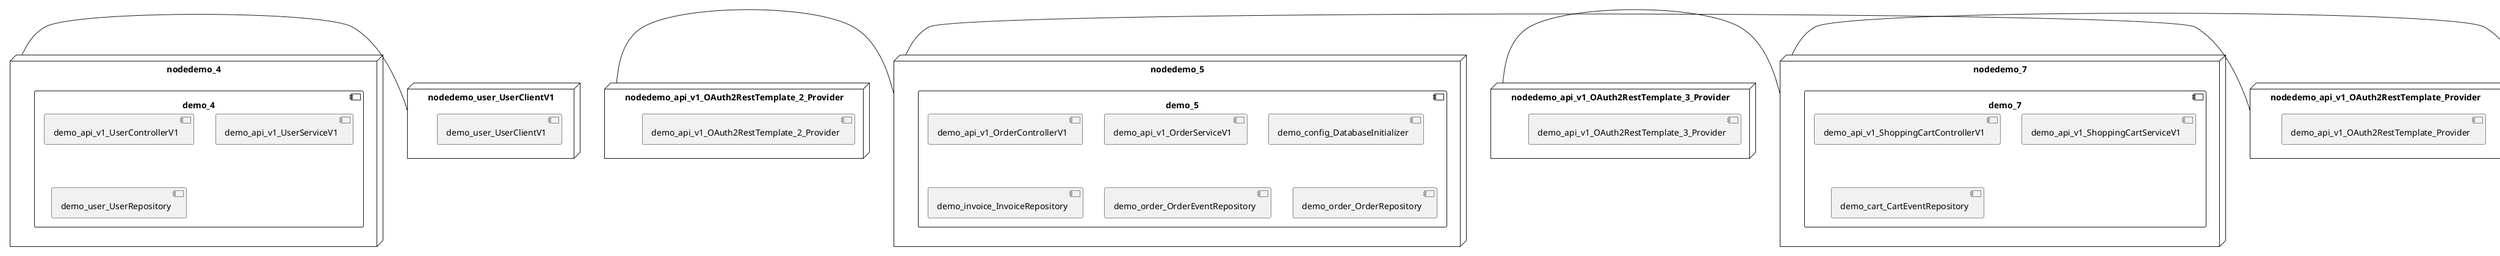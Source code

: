 @startuml
skinparam fixCircleLabelOverlapping true
skinparam componentStyle uml2
node nodedemo {
component demo {
[demo_account_AccountRepository] [[kbastani-spring-cloud-event-sourcing-example.system#_iK7FBuyoEe63Qs8rynNc8A]]
[demo_api_v1_AccountControllerV1] [[kbastani-spring-cloud-event-sourcing-example.system#_iK7FBuyoEe63Qs8rynNc8A]]
[demo_api_v1_AccountServiceV1] [[kbastani-spring-cloud-event-sourcing-example.system#_iK7FBuyoEe63Qs8rynNc8A]]
}
}
node nodedemo_2 {
component demo_2 {
[demo_UserController] [[kbastani-spring-cloud-event-sourcing-example.system#_iK7FBuyoEe63Qs8rynNc8A]]
[demo_UserRepository] [[kbastani-spring-cloud-event-sourcing-example.system#_iK7FBuyoEe63Qs8rynNc8A]]
[demo_UserService] [[kbastani-spring-cloud-event-sourcing-example.system#_iK7FBuyoEe63Qs8rynNc8A]]
[demo_login_UserController] [[kbastani-spring-cloud-event-sourcing-example.system#_iK7FBuyoEe63Qs8rynNc8A]]
}
}
node nodedemo_3 {
component demo_3 {
[demo_api_v1_CatalogControllerV1] [[kbastani-spring-cloud-event-sourcing-example.system#_iK7FBuyoEe63Qs8rynNc8A]]
[demo_api_v1_CatalogServiceV1] [[kbastani-spring-cloud-event-sourcing-example.system#_iK7FBuyoEe63Qs8rynNc8A]]
[demo_catalog_CatalogInfoRepository] [[kbastani-spring-cloud-event-sourcing-example.system#_iK7FBuyoEe63Qs8rynNc8A]]
}
}
node nodedemo_4 {
component demo_4 {
[demo_api_v1_UserControllerV1] [[kbastani-spring-cloud-event-sourcing-example.system#_iK7FBuyoEe63Qs8rynNc8A]]
[demo_api_v1_UserServiceV1] [[kbastani-spring-cloud-event-sourcing-example.system#_iK7FBuyoEe63Qs8rynNc8A]]
[demo_user_UserRepository] [[kbastani-spring-cloud-event-sourcing-example.system#_iK7FBuyoEe63Qs8rynNc8A]]
}
}
node nodedemo_5 {
component demo_5 {
[demo_api_v1_OrderControllerV1] [[kbastani-spring-cloud-event-sourcing-example.system#_iK7FBuyoEe63Qs8rynNc8A]]
[demo_api_v1_OrderServiceV1] [[kbastani-spring-cloud-event-sourcing-example.system#_iK7FBuyoEe63Qs8rynNc8A]]
[demo_config_DatabaseInitializer] [[kbastani-spring-cloud-event-sourcing-example.system#_iK7FBuyoEe63Qs8rynNc8A]]
[demo_invoice_InvoiceRepository] [[kbastani-spring-cloud-event-sourcing-example.system#_iK7FBuyoEe63Qs8rynNc8A]]
[demo_order_OrderEventRepository] [[kbastani-spring-cloud-event-sourcing-example.system#_iK7FBuyoEe63Qs8rynNc8A]]
[demo_order_OrderRepository] [[kbastani-spring-cloud-event-sourcing-example.system#_iK7FBuyoEe63Qs8rynNc8A]]
}
}
node nodedemo_6 {
component demo_6 {
[DatabaseInitializer] [[kbastani-spring-cloud-event-sourcing-example.system#_iK7FBuyoEe63Qs8rynNc8A]]
}
}
node nodedemo_7 {
component demo_7 {
[demo_api_v1_ShoppingCartControllerV1] [[kbastani-spring-cloud-event-sourcing-example.system#_iK7FBuyoEe63Qs8rynNc8A]]
[demo_api_v1_ShoppingCartServiceV1] [[kbastani-spring-cloud-event-sourcing-example.system#_iK7FBuyoEe63Qs8rynNc8A]]
[demo_cart_CartEventRepository] [[kbastani-spring-cloud-event-sourcing-example.system#_iK7FBuyoEe63Qs8rynNc8A]]
}
}
node nodedemo_v1 {
component demo_v1 {
[demo_v1_InventoryControllerV1] [[kbastani-spring-cloud-event-sourcing-example.system#_iK7FBuyoEe63Qs8rynNc8A]]
[demo_v1_InventoryServiceV1] [[kbastani-spring-cloud-event-sourcing-example.system#_iK7FBuyoEe63Qs8rynNc8A]]
}
}
node nodedemo_api_v1_OAuth2RestTemplate_2_Provider {
[demo_api_v1_OAuth2RestTemplate_2_Provider] [[kbastani-spring-cloud-event-sourcing-example.system#_iK7FBuyoEe63Qs8rynNc8A]]
}
node nodedemo_api_v1_OAuth2RestTemplate_3_Provider {
[demo_api_v1_OAuth2RestTemplate_3_Provider] [[kbastani-spring-cloud-event-sourcing-example.system#_iK7FBuyoEe63Qs8rynNc8A]]
}
node nodedemo_api_v1_OAuth2RestTemplate_Provider {
[demo_api_v1_OAuth2RestTemplate_Provider] [[kbastani-spring-cloud-event-sourcing-example.system#_iK7FBuyoEe63Qs8rynNc8A]]
}
node nodedemo_api_v1_RestTemplate_2_Provider {
[demo_api_v1_RestTemplate_2_Provider] [[kbastani-spring-cloud-event-sourcing-example.system#_iK7FBuyoEe63Qs8rynNc8A]]
}
node nodedemo_api_v1_RestTemplate_Provider {
[demo_api_v1_RestTemplate_Provider] [[kbastani-spring-cloud-event-sourcing-example.system#_iK7FBuyoEe63Qs8rynNc8A]]
}
node nodedemo_inventory_InventoryRepository_Provider {
[demo_inventory_InventoryRepository_Provider] [[kbastani-spring-cloud-event-sourcing-example.system#_iK7FBuyoEe63Qs8rynNc8A]]
}
node nodedemo_login_AuthenticationManager_Provider {
[demo_login_AuthenticationManager_Provider] [[kbastani-spring-cloud-event-sourcing-example.system#_iK7FBuyoEe63Qs8rynNc8A]]
}
node nodedemo_login_ClientDetailsService_Provider {
[demo_login_ClientDetailsService_Provider] [[kbastani-spring-cloud-event-sourcing-example.system#_iK7FBuyoEe63Qs8rynNc8A]]
}
node nodedemo_login_HttpSessionSecurityContextRepository_Provider {
[demo_login_HttpSessionSecurityContextRepository_Provider] [[kbastani-spring-cloud-event-sourcing-example.system#_iK7FBuyoEe63Qs8rynNc8A]]
}
node nodedemo_login_LoginController {
[demo_login_LoginController] [[kbastani-spring-cloud-event-sourcing-example.system#_iK7FBuyoEe63Qs8rynNc8A]]
}
node nodedemo_product_ProductRepository_Provider {
[demo_product_ProductRepository_Provider] [[kbastani-spring-cloud-event-sourcing-example.system#_iK7FBuyoEe63Qs8rynNc8A]]
}
node nodedemo_user_UserClientV1 {
[demo_user_UserClientV1] [[kbastani-spring-cloud-event-sourcing-example.system#_iK7FBuyoEe63Qs8rynNc8A]]
}
node nodedemo_v1_Session_Provider {
[demo_v1_Session_Provider] [[kbastani-spring-cloud-event-sourcing-example.system#_iK7FBuyoEe63Qs8rynNc8A]]
}
[nodedemo_4] - [nodedemo_user_UserClientV1]
[nodedemo_api_v1_OAuth2RestTemplate_2_Provider] - [nodedemo_5]
[nodedemo_api_v1_OAuth2RestTemplate_3_Provider] - [nodedemo_7]
[nodedemo_api_v1_OAuth2RestTemplate_Provider] - [nodedemo_5]
[nodedemo_api_v1_RestTemplate_2_Provider] - [nodedemo_7]
[nodedemo_api_v1_RestTemplate_Provider] - [nodedemo_3]
[nodedemo_inventory_InventoryRepository_Provider] - [nodedemo_v1]
[nodedemo_login_AuthenticationManager_Provider] - [nodedemo_login_LoginController]
[nodedemo_login_ClientDetailsService_Provider] - [nodedemo_login_LoginController]
[nodedemo_login_HttpSessionSecurityContextRepository_Provider] - [nodedemo_login_LoginController]
[nodedemo_product_ProductRepository_Provider] - [nodedemo_v1]
[nodedemo_v1_Session_Provider] - [nodedemo_v1]

@enduml
